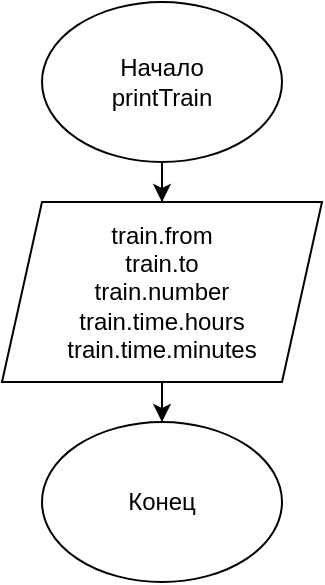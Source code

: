 <mxfile version="21.1.2" type="device">
  <diagram name="Страница 1" id="5URJhq7y2UKaUrfcYOFv">
    <mxGraphModel dx="792" dy="1138" grid="1" gridSize="10" guides="1" tooltips="1" connect="1" arrows="1" fold="1" page="1" pageScale="1" pageWidth="827" pageHeight="1169" math="0" shadow="0">
      <root>
        <mxCell id="0" />
        <mxCell id="1" parent="0" />
        <mxCell id="CvAtxBFxbtteKyjrE9Nz-3" style="edgeStyle=orthogonalEdgeStyle;rounded=0;orthogonalLoop=1;jettySize=auto;html=1;" parent="1" source="CvAtxBFxbtteKyjrE9Nz-1" target="CvAtxBFxbtteKyjrE9Nz-2" edge="1">
          <mxGeometry relative="1" as="geometry" />
        </mxCell>
        <mxCell id="CvAtxBFxbtteKyjrE9Nz-1" value="Начало&lt;br&gt;printTrain" style="ellipse;whiteSpace=wrap;html=1;" parent="1" vertex="1">
          <mxGeometry x="370" y="50" width="120" height="80" as="geometry" />
        </mxCell>
        <mxCell id="CvAtxBFxbtteKyjrE9Nz-5" style="edgeStyle=orthogonalEdgeStyle;rounded=0;orthogonalLoop=1;jettySize=auto;html=1;entryX=0.5;entryY=0;entryDx=0;entryDy=0;" parent="1" source="CvAtxBFxbtteKyjrE9Nz-2" target="CvAtxBFxbtteKyjrE9Nz-4" edge="1">
          <mxGeometry relative="1" as="geometry" />
        </mxCell>
        <mxCell id="CvAtxBFxbtteKyjrE9Nz-2" value="train.from&lt;br&gt;train.to&lt;br&gt;train.number&lt;br&gt;train.time.hours&lt;br&gt;train.time.minutes" style="shape=parallelogram;perimeter=parallelogramPerimeter;whiteSpace=wrap;html=1;fixedSize=1;" parent="1" vertex="1">
          <mxGeometry x="350" y="150" width="160" height="90" as="geometry" />
        </mxCell>
        <mxCell id="CvAtxBFxbtteKyjrE9Nz-4" value="Конец" style="ellipse;whiteSpace=wrap;html=1;" parent="1" vertex="1">
          <mxGeometry x="370" y="260" width="120" height="80" as="geometry" />
        </mxCell>
      </root>
    </mxGraphModel>
  </diagram>
</mxfile>
